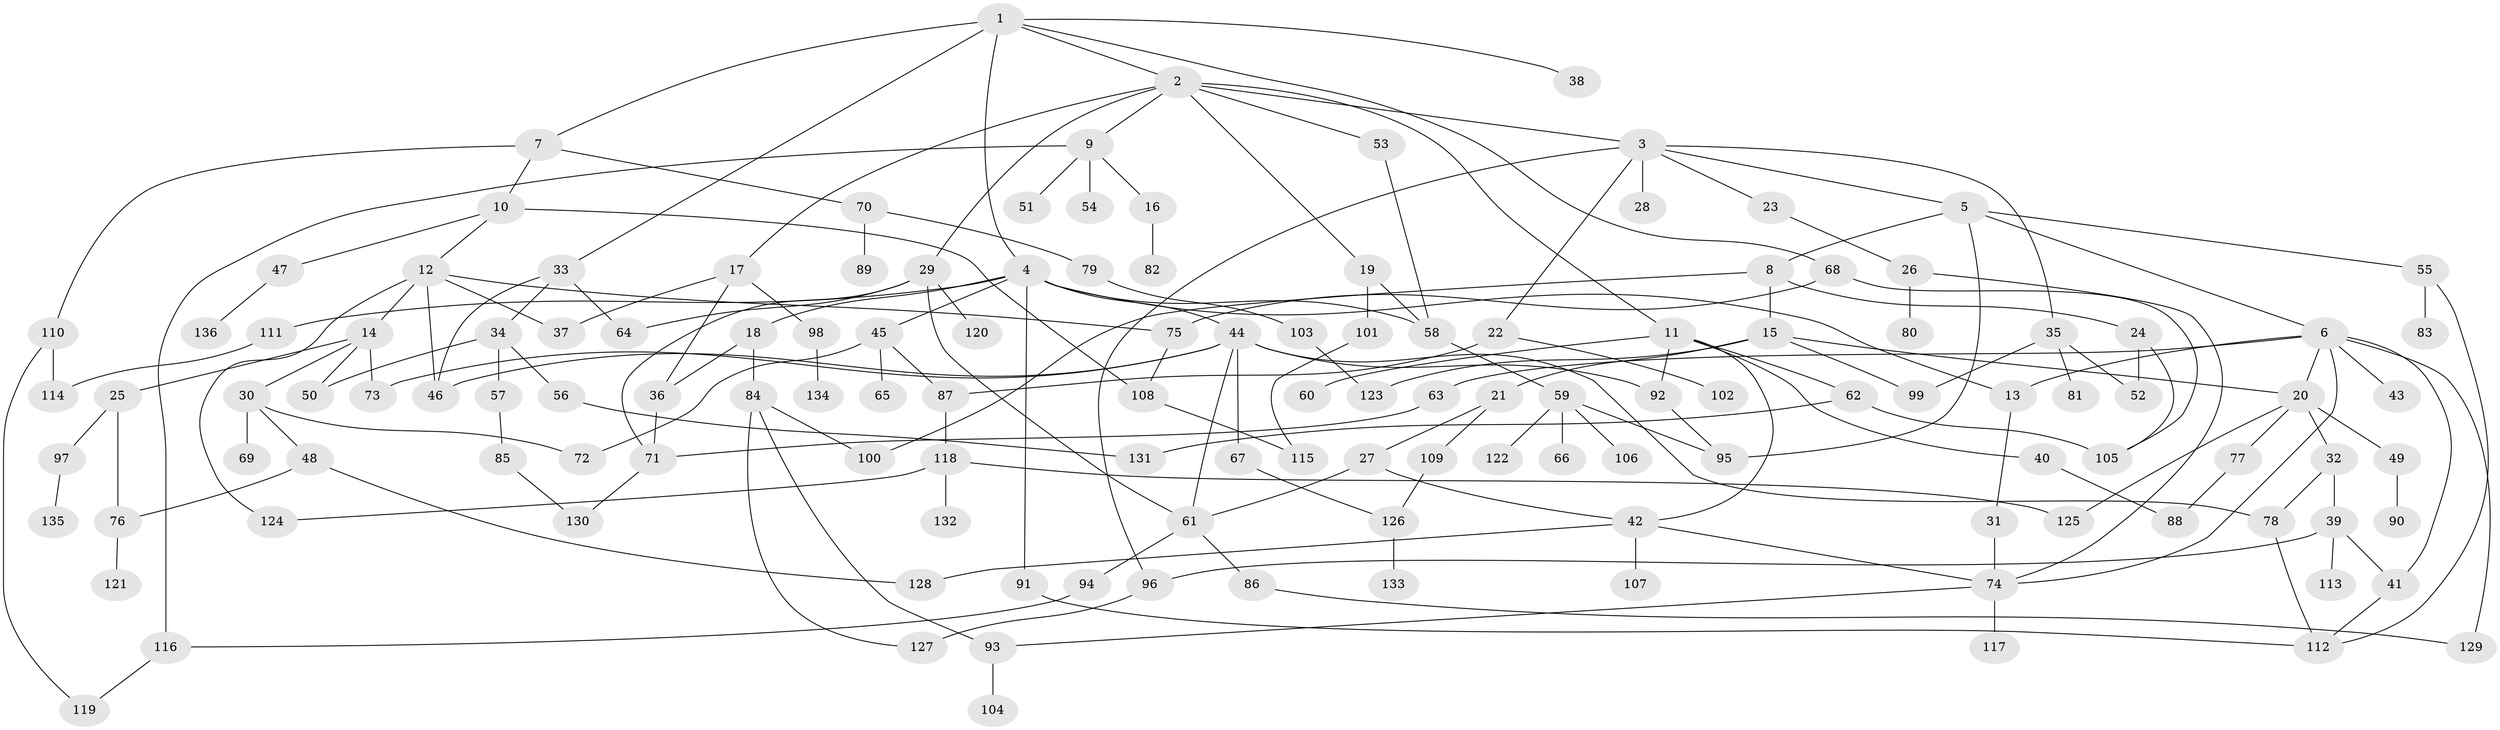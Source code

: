 // coarse degree distribution, {5: 0.06741573033707865, 8: 0.033707865168539325, 9: 0.011235955056179775, 10: 0.011235955056179775, 7: 0.0449438202247191, 4: 0.14606741573033707, 3: 0.21348314606741572, 6: 0.02247191011235955, 2: 0.2247191011235955, 1: 0.2247191011235955}
// Generated by graph-tools (version 1.1) at 2025/41/03/06/25 10:41:26]
// undirected, 136 vertices, 188 edges
graph export_dot {
graph [start="1"]
  node [color=gray90,style=filled];
  1;
  2;
  3;
  4;
  5;
  6;
  7;
  8;
  9;
  10;
  11;
  12;
  13;
  14;
  15;
  16;
  17;
  18;
  19;
  20;
  21;
  22;
  23;
  24;
  25;
  26;
  27;
  28;
  29;
  30;
  31;
  32;
  33;
  34;
  35;
  36;
  37;
  38;
  39;
  40;
  41;
  42;
  43;
  44;
  45;
  46;
  47;
  48;
  49;
  50;
  51;
  52;
  53;
  54;
  55;
  56;
  57;
  58;
  59;
  60;
  61;
  62;
  63;
  64;
  65;
  66;
  67;
  68;
  69;
  70;
  71;
  72;
  73;
  74;
  75;
  76;
  77;
  78;
  79;
  80;
  81;
  82;
  83;
  84;
  85;
  86;
  87;
  88;
  89;
  90;
  91;
  92;
  93;
  94;
  95;
  96;
  97;
  98;
  99;
  100;
  101;
  102;
  103;
  104;
  105;
  106;
  107;
  108;
  109;
  110;
  111;
  112;
  113;
  114;
  115;
  116;
  117;
  118;
  119;
  120;
  121;
  122;
  123;
  124;
  125;
  126;
  127;
  128;
  129;
  130;
  131;
  132;
  133;
  134;
  135;
  136;
  1 -- 2;
  1 -- 4;
  1 -- 7;
  1 -- 33;
  1 -- 38;
  1 -- 68;
  2 -- 3;
  2 -- 9;
  2 -- 11;
  2 -- 17;
  2 -- 19;
  2 -- 29;
  2 -- 53;
  3 -- 5;
  3 -- 22;
  3 -- 23;
  3 -- 28;
  3 -- 35;
  3 -- 96;
  4 -- 18;
  4 -- 44;
  4 -- 45;
  4 -- 58;
  4 -- 91;
  4 -- 111;
  4 -- 13;
  5 -- 6;
  5 -- 8;
  5 -- 55;
  5 -- 95;
  6 -- 13;
  6 -- 41;
  6 -- 43;
  6 -- 63;
  6 -- 20;
  6 -- 129;
  6 -- 74;
  7 -- 10;
  7 -- 70;
  7 -- 110;
  8 -- 15;
  8 -- 24;
  8 -- 100;
  9 -- 16;
  9 -- 51;
  9 -- 54;
  9 -- 116;
  10 -- 12;
  10 -- 47;
  10 -- 108;
  11 -- 40;
  11 -- 42;
  11 -- 60;
  11 -- 62;
  11 -- 92;
  12 -- 14;
  12 -- 46;
  12 -- 124;
  12 -- 37;
  12 -- 75;
  13 -- 31;
  14 -- 25;
  14 -- 30;
  14 -- 73;
  14 -- 50;
  15 -- 20;
  15 -- 21;
  15 -- 99;
  15 -- 123;
  16 -- 82;
  17 -- 36;
  17 -- 37;
  17 -- 98;
  18 -- 84;
  18 -- 36;
  19 -- 101;
  19 -- 58;
  20 -- 32;
  20 -- 49;
  20 -- 77;
  20 -- 125;
  21 -- 27;
  21 -- 109;
  22 -- 102;
  22 -- 87;
  23 -- 26;
  24 -- 52;
  24 -- 105;
  25 -- 76;
  25 -- 97;
  26 -- 80;
  26 -- 74;
  27 -- 42;
  27 -- 61;
  29 -- 61;
  29 -- 71;
  29 -- 120;
  29 -- 64;
  30 -- 48;
  30 -- 69;
  30 -- 72;
  31 -- 74;
  32 -- 39;
  32 -- 78;
  33 -- 34;
  33 -- 64;
  33 -- 46;
  34 -- 50;
  34 -- 56;
  34 -- 57;
  35 -- 52;
  35 -- 81;
  35 -- 99;
  36 -- 71;
  39 -- 96;
  39 -- 113;
  39 -- 41;
  40 -- 88;
  41 -- 112;
  42 -- 107;
  42 -- 128;
  42 -- 74;
  44 -- 67;
  44 -- 46;
  44 -- 73;
  44 -- 92;
  44 -- 61;
  44 -- 78;
  45 -- 65;
  45 -- 87;
  45 -- 72;
  47 -- 136;
  48 -- 128;
  48 -- 76;
  49 -- 90;
  53 -- 58;
  55 -- 83;
  55 -- 112;
  56 -- 131;
  57 -- 85;
  58 -- 59;
  59 -- 66;
  59 -- 106;
  59 -- 122;
  59 -- 95;
  61 -- 86;
  61 -- 94;
  62 -- 105;
  62 -- 131;
  63 -- 71;
  67 -- 126;
  68 -- 75;
  68 -- 105;
  70 -- 79;
  70 -- 89;
  71 -- 130;
  74 -- 93;
  74 -- 117;
  75 -- 108;
  76 -- 121;
  77 -- 88;
  78 -- 112;
  79 -- 103;
  84 -- 100;
  84 -- 127;
  84 -- 93;
  85 -- 130;
  86 -- 129;
  87 -- 118;
  91 -- 112;
  92 -- 95;
  93 -- 104;
  94 -- 116;
  96 -- 127;
  97 -- 135;
  98 -- 134;
  101 -- 115;
  103 -- 123;
  108 -- 115;
  109 -- 126;
  110 -- 114;
  110 -- 119;
  111 -- 114;
  116 -- 119;
  118 -- 125;
  118 -- 132;
  118 -- 124;
  126 -- 133;
}
